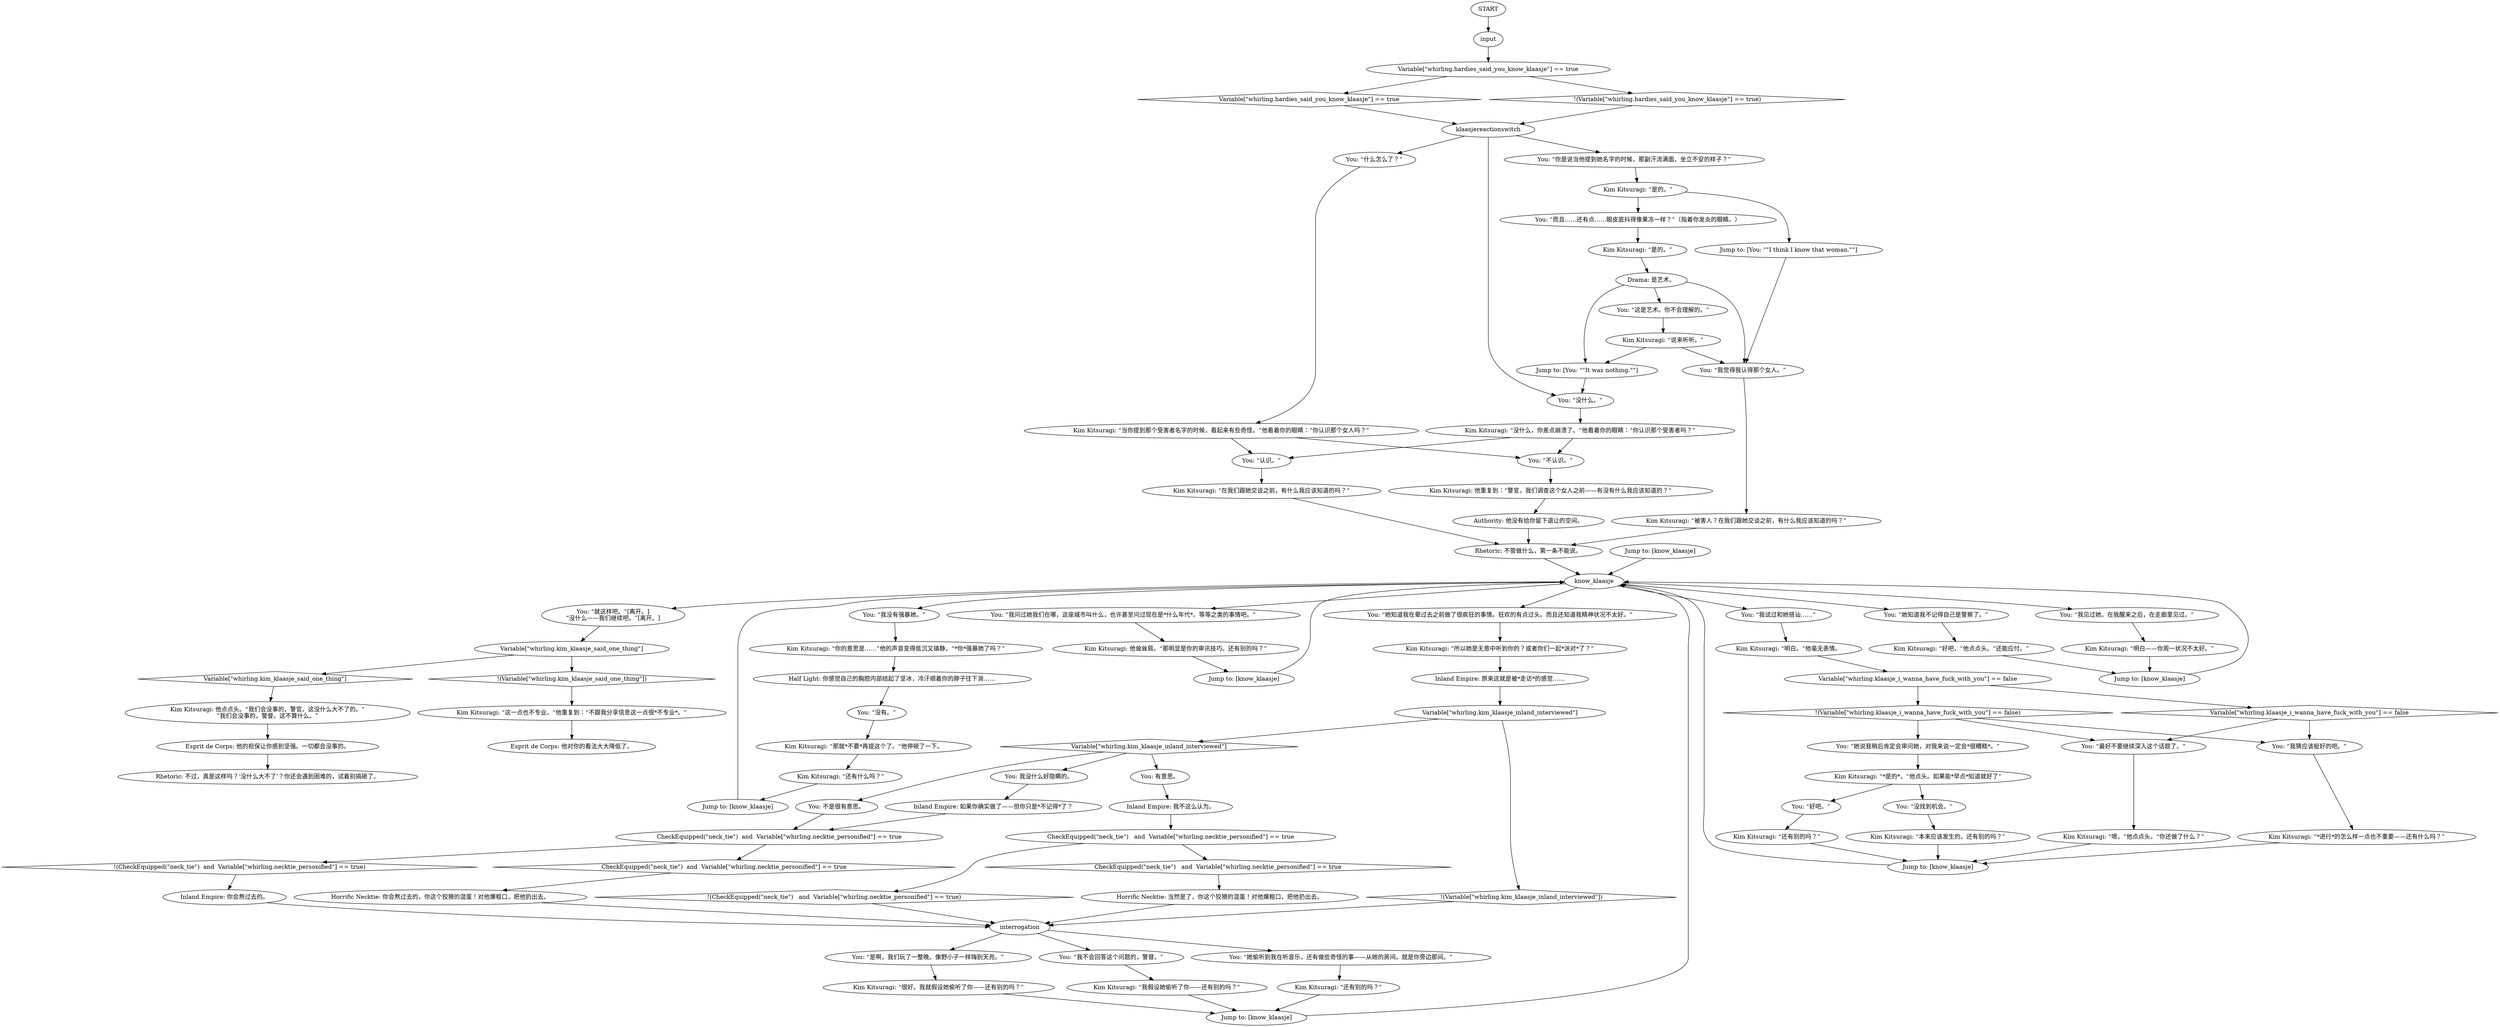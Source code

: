 # KIM SWITCH / KLAASJE REACTION
# Kim reacts to you losing your shit (Composure fail) when the Hardie boys said the victim is a young woman called Klaasje in the Whirling-in-Rags.
# ==================================================
digraph G {
	  0 [label="START"];
	  1 [label="input"];
	  2 [label="Kim Kitsuragi: “说来听听。”"];
	  3 [label="You: “没有。”"];
	  4 [label="Variable[\"whirling.kim_klaasje_inland_interviewed\"]"];
	  5 [label="Variable[\"whirling.kim_klaasje_inland_interviewed\"]", shape=diamond];
	  6 [label="!(Variable[\"whirling.kim_klaasje_inland_interviewed\"])", shape=diamond];
	  7 [label="Kim Kitsuragi: “嗯，”他点点头。“你还做了什么？”"];
	  8 [label="know_klaasje"];
	  9 [label="Horrific Necktie: 你会熬过去的，你这个狡猾的混蛋！对他爆粗口，把他扔出去。"];
	  10 [label="interrogation"];
	  11 [label="You: “最好不要继续深入这个话题了。”"];
	  12 [label="Kim Kitsuragi: 他重复到：“警官，我们调查这个女人之前——有没有什么我应该知道的？”"];
	  13 [label="You: “就这样吧。”[离开。]\n“没什么——我们继续吧。”[离开。]"];
	  14 [label="Rhetoric: 不管做什么，第一条不能说。"];
	  15 [label="Kim Kitsuragi: “我假设她偷听了你——还有别的吗？”"];
	  16 [label="klaasjereactionswitch"];
	  17 [label="Jump to: [know_klaasje]"];
	  18 [label="You: “我没有强暴她。”"];
	  19 [label="Kim Kitsuragi: 他耸耸肩。“那明显是你的审讯技巧。还有别的吗？”"];
	  20 [label="Kim Kitsuragi: “在我们跟她交谈之前，有什么我应该知道的吗？”"];
	  21 [label="You: “我问过她我们在哪，这座城市叫什么，也许甚至问过现在是*什么年代*。等等之类的事情吧。”"];
	  22 [label="Inland Empire: 你会熬过去的。"];
	  23 [label="CheckEquipped(\"neck_tie\")   and  Variable[\"whirling.necktie_personified\"] == true"];
	  24 [label="CheckEquipped(\"neck_tie\")   and  Variable[\"whirling.necktie_personified\"] == true", shape=diamond];
	  25 [label="!(CheckEquipped(\"neck_tie\")   and  Variable[\"whirling.necktie_personified\"] == true)", shape=diamond];
	  26 [label="Esprit de Corps: 他对你的看法大大降低了。"];
	  27 [label="Jump to: [know_klaasje]"];
	  28 [label="Drama: 是艺术。"];
	  29 [label="Kim Kitsuragi: “被害人？在我们跟她交谈之前，有什么我应该知道的吗？”"];
	  30 [label="You: “认识。”"];
	  31 [label="Half Light: 你感觉自己的胸腔内部结起了坚冰，冷汗顺着你的脖子往下淌……"];
	  32 [label="Kim Kitsuragi: “好吧，”他点点头。“还能应付。”"];
	  33 [label="Kim Kitsuragi: “很好。我就假设她偷听了你——还有别的吗？”"];
	  34 [label="You: “什么怎么了？”"];
	  35 [label="You: “我觉得我认得那个女人。”"];
	  36 [label="You: “她知道我在晕过去之前做了很疯狂的事情。狂欢的有点过头。而且还知道我精神状况不太好。”"];
	  37 [label="Jump to: [know_klaasje]"];
	  38 [label="Esprit de Corps: 他的担保让你感到坚强。一切都会没事的。"];
	  39 [label="You: “她说我稍后肯定会审问她，对我来说一定会*很糟糕*。”"];
	  40 [label="You: “而且……还有点……眼皮底抖得像果冻一样？”（指着你发炎的眼睛。）"];
	  41 [label="You: 不是很有意思。"];
	  43 [label="You: “这是艺术。你不会理解的。”"];
	  44 [label="You: “我试过和她搭讪……”"];
	  45 [label="Kim Kitsuragi: “明白。”他毫无表情。"];
	  46 [label="You: “我猜应该挺好的吧。”"];
	  47 [label="You: “你是说当他提到她名字的时候，那副汗流满面，坐立不安的样子？”"];
	  48 [label="You: “我见过她。在我醒来之后，在走廊里见过。”"];
	  49 [label="Inland Empire: 原来这就是被*走访*的感觉……"];
	  50 [label="You: 有意思。"];
	  51 [label="You: “我不会回答这个问题的，警督。”"];
	  52 [label="Variable[\"whirling.hardies_said_you_know_klaasje\"] == true"];
	  53 [label="Variable[\"whirling.hardies_said_you_know_klaasje\"] == true", shape=diamond];
	  54 [label="!(Variable[\"whirling.hardies_said_you_know_klaasje\"] == true)", shape=diamond];
	  55 [label="Kim Kitsuragi: “是的。”"];
	  56 [label="Kim Kitsuragi: “那就*不要*再提这个了。”他停顿了一下。"];
	  57 [label="Kim Kitsuragi: “还有别的吗？”"];
	  58 [label="Kim Kitsuragi: “所以她是无意中听到你的？或者你们一起*派对*了？”"];
	  59 [label="Kim Kitsuragi: “还有别的吗？”"];
	  60 [label="Variable[\"whirling.kim_klaasje_said_one_thing\"]"];
	  61 [label="Variable[\"whirling.kim_klaasje_said_one_thing\"]", shape=diamond];
	  62 [label="!(Variable[\"whirling.kim_klaasje_said_one_thing\"])", shape=diamond];
	  63 [label="You: 我没什么好隐瞒的。"];
	  64 [label="Authority: 他没有给你留下退让的空间。"];
	  65 [label="Horrific Necktie: 当然是了，你这个狡猾的混蛋！对他爆粗口，把他扔出去。"];
	  66 [label="Jump to: [You: \"\"I think I know that woman.\"\"]"];
	  67 [label="Kim Kitsuragi: “你的意思是……”他的声音变得低沉又镇静。“*你*强暴她了吗？”"];
	  68 [label="You: “她偷听到我在听音乐，还有做些奇怪的事——从她的房间。就是你旁边那间。”"];
	  69 [label="Variable[\"whirling.klaasje_i_wanna_have_fuck_with_you\"] == false"];
	  70 [label="Variable[\"whirling.klaasje_i_wanna_have_fuck_with_you\"] == false", shape=diamond];
	  71 [label="!(Variable[\"whirling.klaasje_i_wanna_have_fuck_with_you\"] == false)", shape=diamond];
	  72 [label="Inland Empire: 我不这么认为。"];
	  73 [label="Kim Kitsuragi: “是的。”"];
	  74 [label="Kim Kitsuragi: “当你提到那个受害者名字的时候，看起来有些奇怪。”他看着你的眼睛：“你认识那个女人吗？”"];
	  75 [label="Jump to: [You: \"\"It was nothing.\"\"]"];
	  76 [label="Jump to: [know_klaasje]"];
	  77 [label="Kim Kitsuragi: “这一点也不专业。”他重复到：“不跟我分享信息这一点很*不专业*。”"];
	  78 [label="Kim Kitsuragi: “*进行*的怎么样一点也不重要——还有什么吗？”"];
	  79 [label="You: “没什么。”"];
	  80 [label="Kim Kitsuragi: “没什么，你差点崩溃了。”他看着你的眼睛：“你认识那个受害者吗？”"];
	  81 [label="Inland Empire: 如果你确实做了——但你只是*不记得*了？"];
	  82 [label="You: “不认识。”"];
	  83 [label="Kim Kitsuragi: “明白——你周一状况不太好。”"];
	  84 [label="CheckEquipped(\"neck_tie\")  and  Variable[\"whirling.necktie_personified\"] == true"];
	  85 [label="CheckEquipped(\"neck_tie\")  and  Variable[\"whirling.necktie_personified\"] == true", shape=diamond];
	  86 [label="!(CheckEquipped(\"neck_tie\")  and  Variable[\"whirling.necktie_personified\"] == true)", shape=diamond];
	  87 [label="You: “是啊，我们玩了一整晚。像野小子一样嗨到天亮。”"];
	  88 [label="Rhetoric: 不过，真是这样吗？‘没什么大不了’？你还会遇到困难的，试着别搞砸了。"];
	  89 [label="You: “她知道我不记得自己是警察了。”"];
	  90 [label="Jump to: [know_klaasje]"];
	  91 [label="Kim Kitsuragi: “*是的*，”他点头。如果能*早点*知道就好了”"];
	  92 [label="You: “没找到机会。”"];
	  93 [label="Kim Kitsuragi: “本来应该发生的。还有别的吗？”"];
	  94 [label="Jump to: [know_klaasje]"];
	  95 [label="Kim Kitsuragi: “还有什么吗？”"];
	  96 [label="You: “好吧。”"];
	  97 [label="Kim Kitsuragi: 他点点头。“我们会没事的，警官。这没什么大不了的。”\n“我们会没事的，警督。这不算什么。”"];
	  0 -> 1
	  1 -> 52
	  2 -> 75
	  2 -> 35
	  3 -> 56
	  4 -> 5
	  4 -> 6
	  5 -> 41
	  5 -> 50
	  5 -> 63
	  6 -> 10
	  7 -> 27
	  8 -> 36
	  8 -> 44
	  8 -> 13
	  8 -> 48
	  8 -> 18
	  8 -> 21
	  8 -> 89
	  9 -> 10
	  10 -> 51
	  10 -> 68
	  10 -> 87
	  11 -> 7
	  12 -> 64
	  13 -> 60
	  14 -> 8
	  15 -> 37
	  16 -> 34
	  16 -> 47
	  16 -> 79
	  17 -> 8
	  18 -> 67
	  19 -> 94
	  20 -> 14
	  21 -> 19
	  22 -> 10
	  23 -> 24
	  23 -> 25
	  24 -> 65
	  25 -> 10
	  27 -> 8
	  28 -> 35
	  28 -> 75
	  28 -> 43
	  29 -> 14
	  30 -> 20
	  31 -> 3
	  32 -> 90
	  33 -> 37
	  34 -> 74
	  35 -> 29
	  36 -> 58
	  37 -> 8
	  38 -> 88
	  39 -> 91
	  40 -> 55
	  41 -> 84
	  43 -> 2
	  44 -> 45
	  45 -> 69
	  46 -> 78
	  47 -> 73
	  48 -> 83
	  49 -> 4
	  50 -> 72
	  51 -> 15
	  52 -> 53
	  52 -> 54
	  53 -> 16
	  54 -> 16
	  55 -> 28
	  56 -> 95
	  57 -> 27
	  58 -> 49
	  59 -> 37
	  60 -> 61
	  60 -> 62
	  61 -> 97
	  62 -> 77
	  63 -> 81
	  64 -> 14
	  65 -> 10
	  66 -> 35
	  67 -> 31
	  68 -> 59
	  69 -> 70
	  69 -> 71
	  70 -> 11
	  70 -> 46
	  71 -> 11
	  71 -> 46
	  71 -> 39
	  72 -> 23
	  73 -> 40
	  73 -> 66
	  74 -> 82
	  74 -> 30
	  75 -> 79
	  76 -> 8
	  77 -> 26
	  78 -> 27
	  79 -> 80
	  80 -> 82
	  80 -> 30
	  81 -> 84
	  82 -> 12
	  83 -> 90
	  84 -> 85
	  84 -> 86
	  85 -> 9
	  86 -> 22
	  87 -> 33
	  89 -> 32
	  90 -> 8
	  91 -> 96
	  91 -> 92
	  92 -> 93
	  93 -> 27
	  94 -> 8
	  95 -> 76
	  96 -> 57
	  97 -> 38
}

